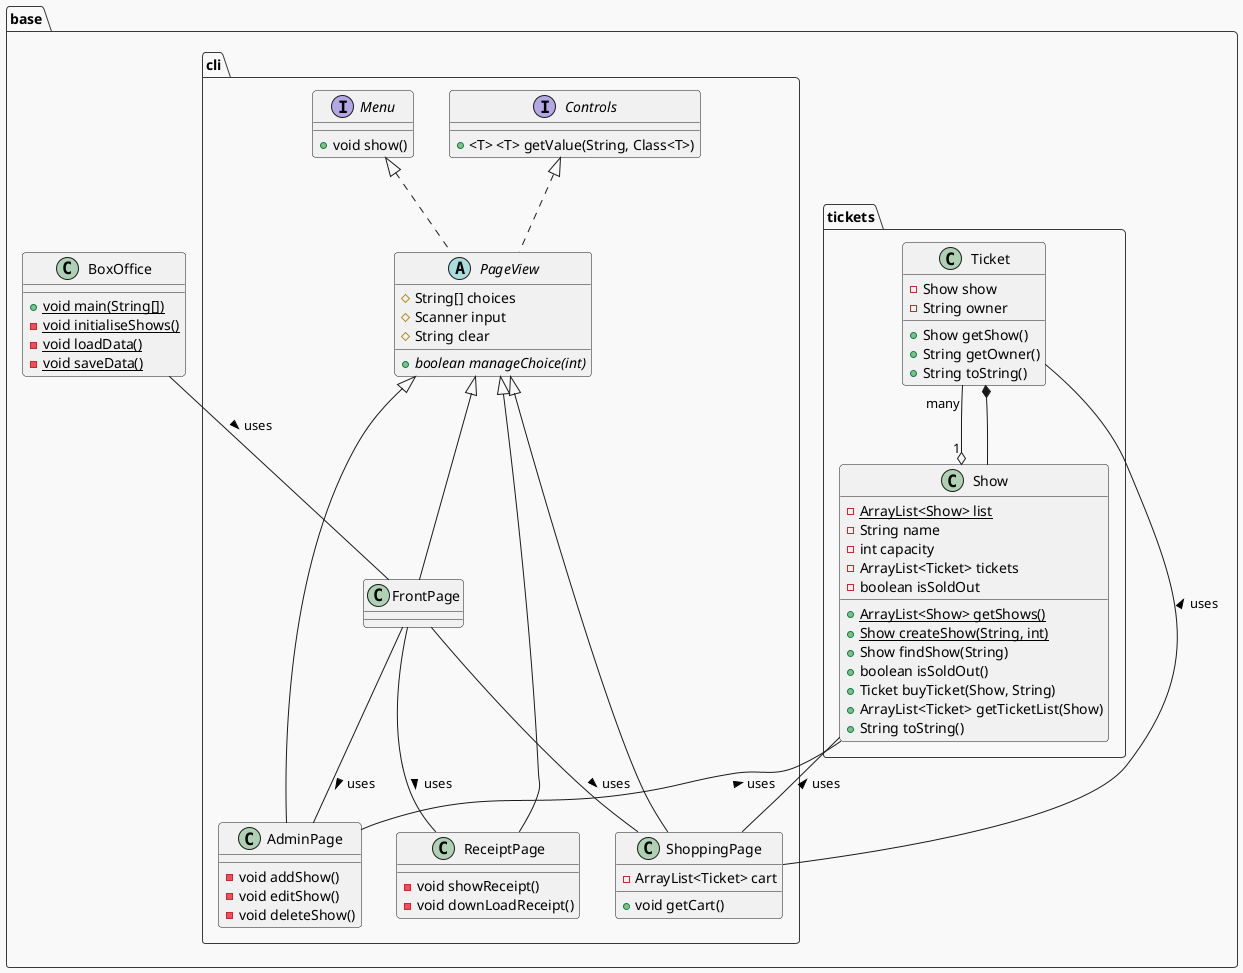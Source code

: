 /' Copier-coller sur https://www.planttext.com/ ou activer l'extension PlantUML (jebbs) '/

@startuml structure

/' https://plantuml.com/fr/theme
favoris : mars, plain, amiga, crt-green, sketchy '/
!theme mars

/' https://plantuml.com/fr/class-diagram '/

/' objets '/
package base {
    package base.cli {

        interface Controls {
            + <T> <T> getValue(String, Class<T>)
        }
        interface Menu{
            + void show()
        }
        abstract class PageView implements Menu, Controls {
            # String[] choices 
            # Scanner input
            # String clear
            + {abstract} boolean manageChoice(int)
        }
        class FrontPage extends PageView
        class AdminPage extends PageView {
            - void addShow()
            - void editShow()
            - void deleteShow()
        }
        class ShoppingPage extends PageView {
            - ArrayList<Ticket> cart
            + void getCart()
        }
        class ReceiptPage extends PageView {
            - void showReceipt()
            - void downLoadReceipt()
        }

        FrontPage -- AdminPage : > uses
        FrontPage -- ShoppingPage : > uses
        FrontPage -- ReceiptPage : > uses

    }

    package base.tickets {
        class Ticket {
            - Show show
            - String owner
            + Show getShow()
            + String getOwner()
            + String toString()
        }
        class Show {
            - {static} ArrayList<Show> list
            - String name
            - int capacity
            - ArrayList<Ticket> tickets
            - boolean isSoldOut
            + {static} ArrayList<Show> getShows()
            + {static} Show createShow(String, int)
            + Show findShow(String)
            + boolean isSoldOut()
            + Ticket buyTicket(Show, String)
            + ArrayList<Ticket> getTicketList(Show)
            + String toString()
        }

        Ticket "many" --o "1"  Show
        Ticket *-- Show
    }

    class BoxOffice {
        + {static} void main(String[])
        - {static} void initialiseShows()
        - {static} void loadData()
        - {static} void saveData()
    }

    BoxOffice -- FrontPage : > uses
    Show -- AdminPage : < uses
    Show -- ShoppingPage : < uses
    Ticket -- ShoppingPage : < uses

}

@enduml